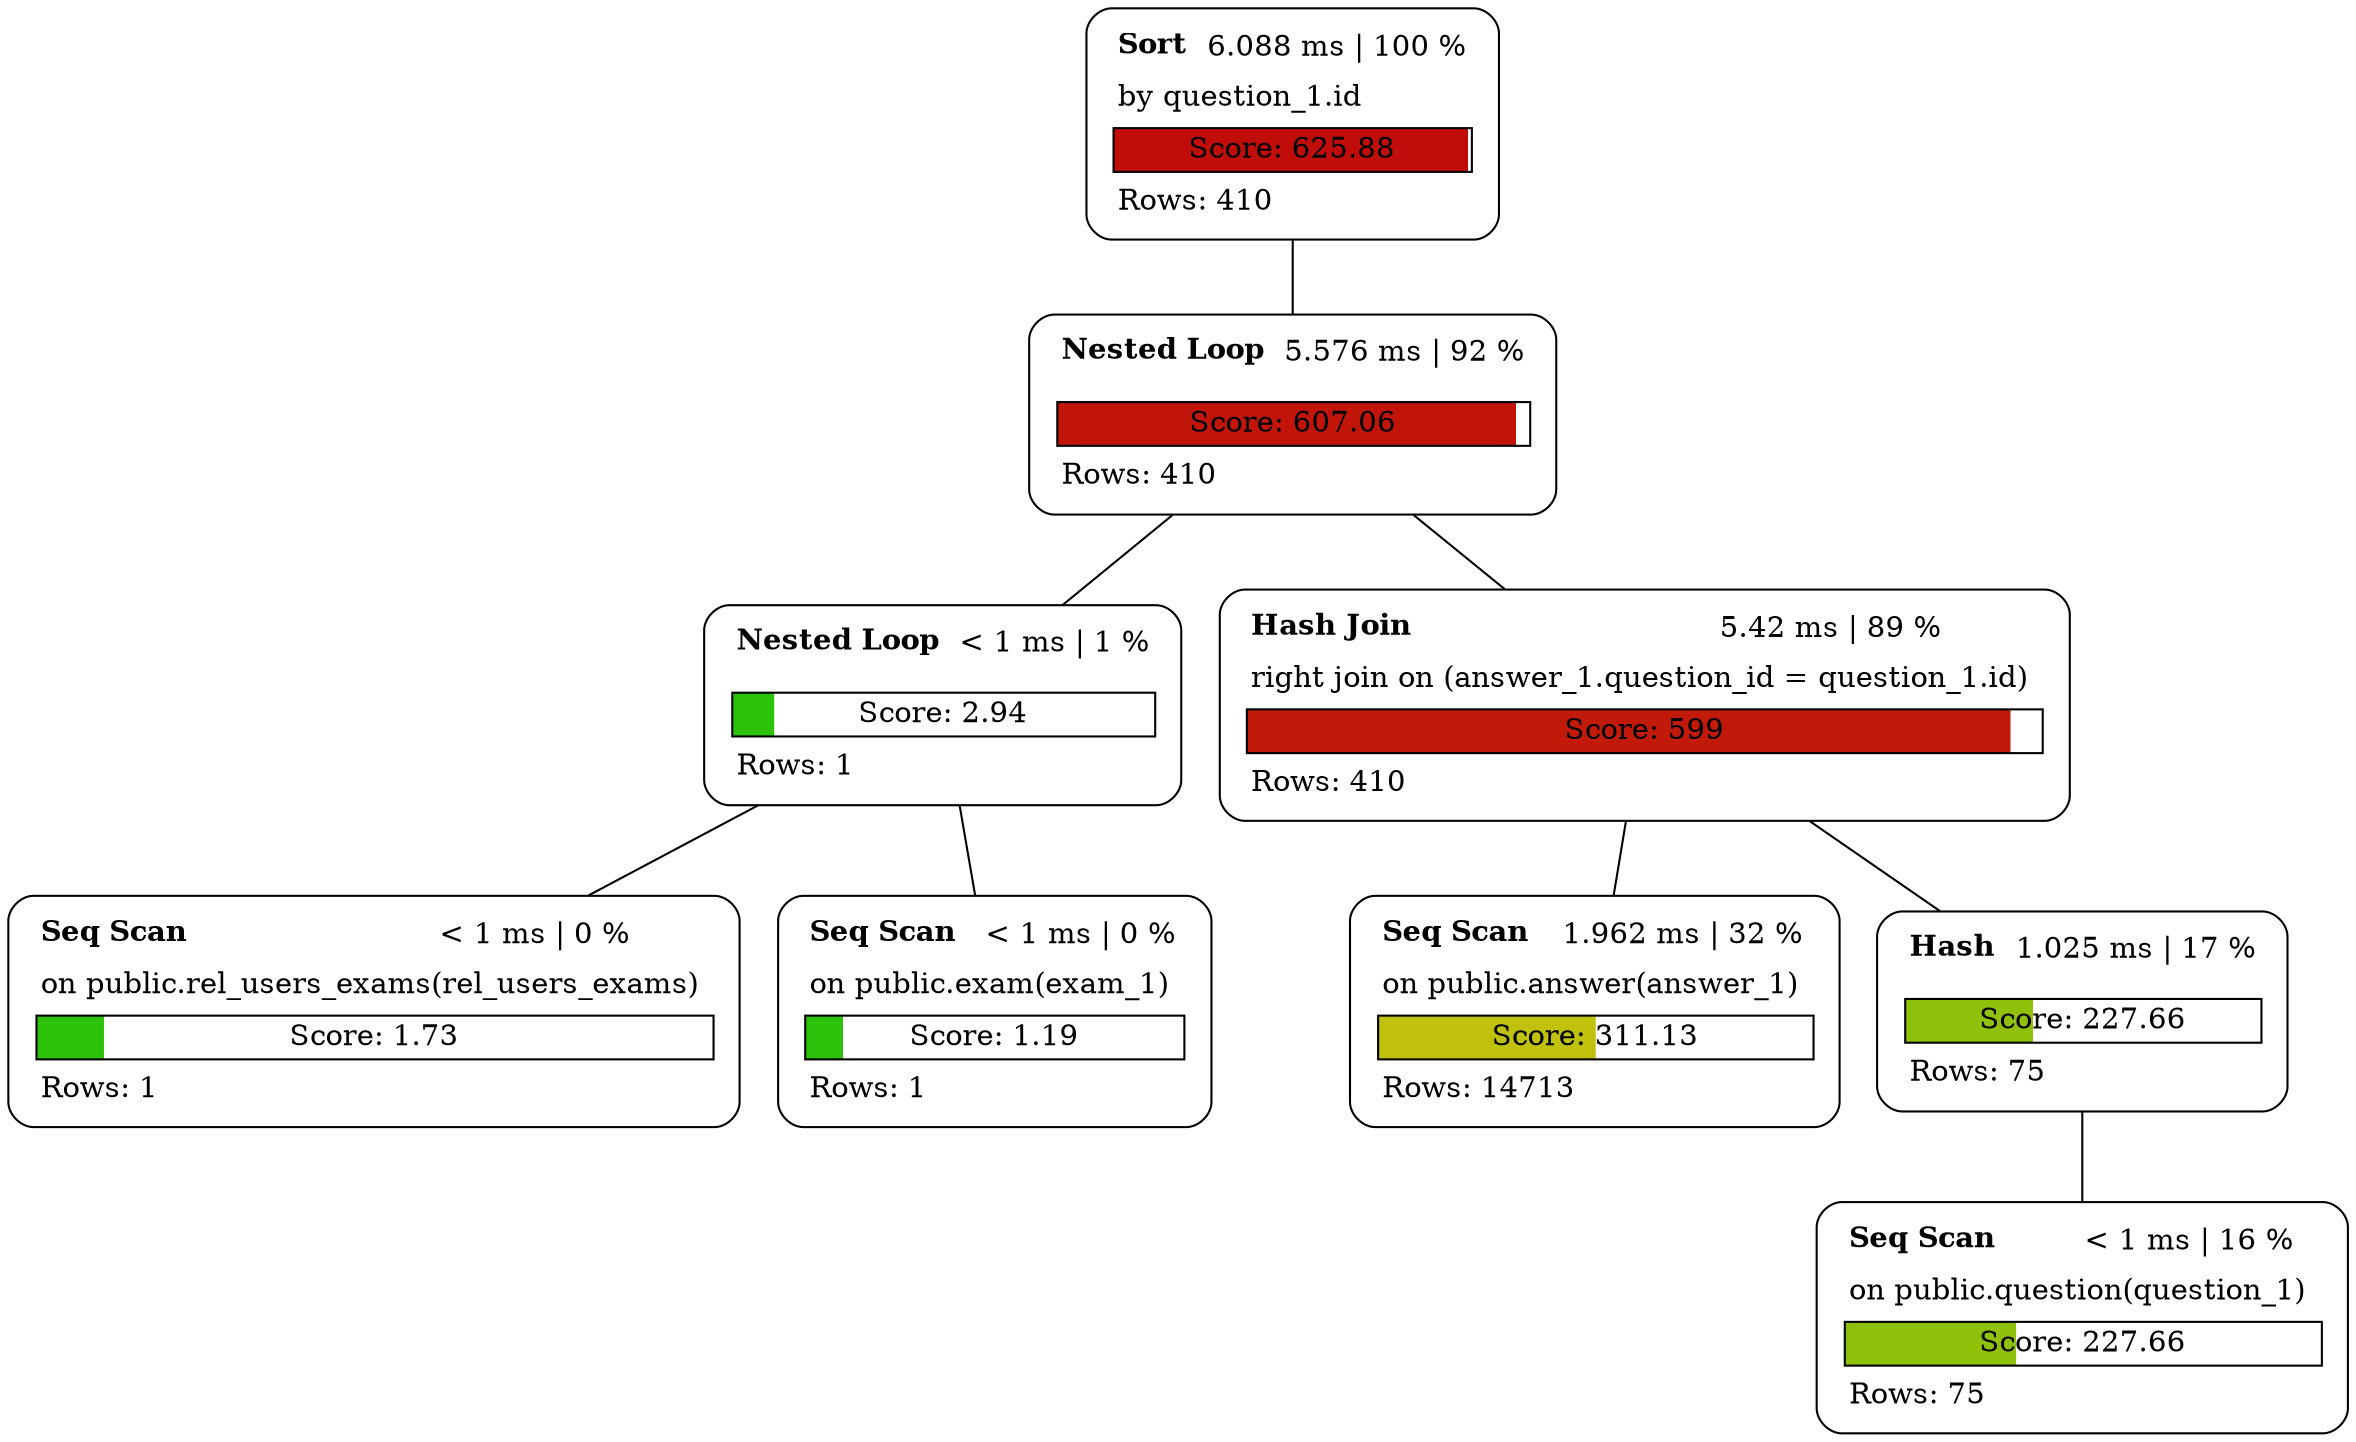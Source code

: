 graph explain {
    node0[label=<<table border="0" cellborder="0" cellspacing="5"><tr><td align="left"><b>Sort</b></td><td>6.088 ms | 100 %</td></tr><tr><td colspan="2" align="left">by question_1.id</td></tr><tr><td colspan="2" border="1" bgcolor="#c10d0a;0.99:white">Score: 625.88</td></tr><tr><td colspan="2" align="left">Rows: 410</td></tr></table>>][style="rounded"][shape="box"];
    node1[label=<<table border="0" cellborder="0" cellspacing="5"><tr><td align="left"><b>Nested Loop</b></td><td>5.576 ms | 92 %</td></tr><tr><td colspan="2" align="left"></td></tr><tr><td colspan="2" border="1" bgcolor="#c1150a;0.97:white">Score: 607.06</td></tr><tr><td colspan="2" align="left">Rows: 410</td></tr></table>>][style="rounded"][shape="box"];
    node2[label=<<table border="0" cellborder="0" cellspacing="5"><tr><td align="left"><b>Nested Loop</b></td><td>&lt; 1 ms | 1 %</td></tr><tr><td colspan="2" align="left"></td></tr><tr><td colspan="2" border="1" bgcolor="#2ec10a;0.10:white">Score: 2.94</td></tr><tr><td colspan="2" align="left">Rows: 1</td></tr></table>>][style="rounded"][shape="box"];
    node3[label=<<table border="0" cellborder="0" cellspacing="5"><tr><td align="left"><b>Seq Scan</b></td><td>&lt; 1 ms | 0 %</td></tr><tr><td colspan="2" align="left">on public.rel_users_exams(rel_users_exams)</td></tr><tr><td colspan="2" border="1" bgcolor="#2ec10a;0.10:white">Score: 1.73</td></tr><tr><td colspan="2" align="left">Rows: 1</td></tr></table>>][style="rounded"][shape="box"];
    node4[label=<<table border="0" cellborder="0" cellspacing="5"><tr><td align="left"><b>Seq Scan</b></td><td>&lt; 1 ms | 0 %</td></tr><tr><td colspan="2" align="left">on public.exam(exam_1)</td></tr><tr><td colspan="2" border="1" bgcolor="#2ec10a;0.10:white">Score: 1.19</td></tr><tr><td colspan="2" align="left">Rows: 1</td></tr></table>>][style="rounded"][shape="box"];
    node5[label=<<table border="0" cellborder="0" cellspacing="5"><tr><td align="left"><b>Hash Join</b></td><td>5.42 ms | 89 %</td></tr><tr><td colspan="2" align="left">right join on (answer_1.question_id = question_1.id)</td></tr><tr><td colspan="2" border="1" bgcolor="#c1190a;0.96:white">Score: 599</td></tr><tr><td colspan="2" align="left">Rows: 410</td></tr></table>>][style="rounded"][shape="box"];
    node6[label=<<table border="0" cellborder="0" cellspacing="5"><tr><td align="left"><b>Seq Scan</b></td><td>1.962 ms | 32 %</td></tr><tr><td colspan="2" align="left">on public.answer(answer_1)</td></tr><tr><td colspan="2" border="1" bgcolor="#c0c10a;0.50:white">Score: 311.13</td></tr><tr><td colspan="2" align="left">Rows: 14713</td></tr></table>>][style="rounded"][shape="box"];
    node7[label=<<table border="0" cellborder="0" cellspacing="5"><tr><td align="left"><b>Hash</b></td><td>1.025 ms | 17 %</td></tr><tr><td colspan="2" align="left"></td></tr><tr><td colspan="2" border="1" bgcolor="#8fc10a;0.36:white">Score: 227.66</td></tr><tr><td colspan="2" align="left">Rows: 75</td></tr></table>>][style="rounded"][shape="box"];
    node8[label=<<table border="0" cellborder="0" cellspacing="5"><tr><td align="left"><b>Seq Scan</b></td><td>&lt; 1 ms | 16 %</td></tr><tr><td colspan="2" align="left">on public.question(question_1)</td></tr><tr><td colspan="2" border="1" bgcolor="#8fc10a;0.36:white">Score: 227.66</td></tr><tr><td colspan="2" align="left">Rows: 75</td></tr></table>>][style="rounded"][shape="box"];
    node0 -- node1[label=""];
    node1 -- node2[label=""];
    node2 -- node3[label=""];
    node2 -- node4[label=""];
    node1 -- node5[label=""];
    node5 -- node6[label=""];
    node5 -- node7[label=""];
    node7 -- node8[label=""];
}
